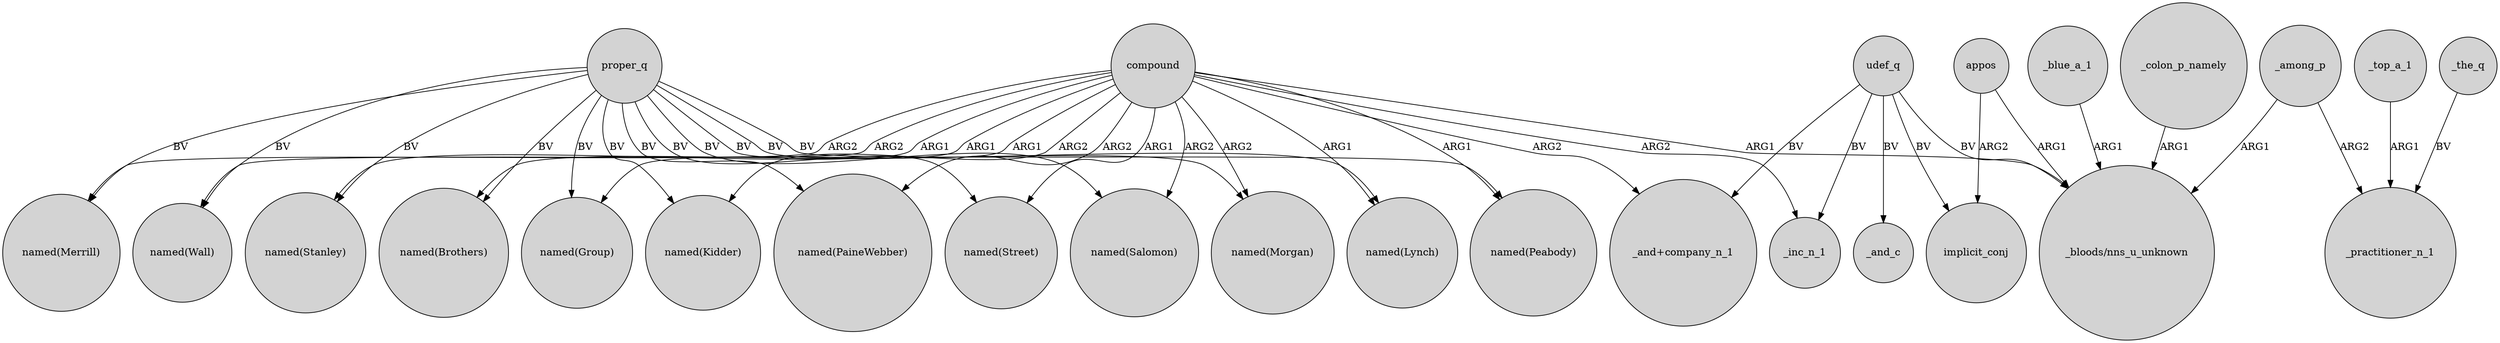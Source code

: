 digraph {
	node [shape=circle style=filled]
	compound -> "named(Kidder)" [label=ARG2]
	compound -> "named(Lynch)" [label=ARG1]
	udef_q -> _inc_n_1 [label=BV]
	compound -> "named(Street)" [label=ARG1]
	proper_q -> "named(Wall)" [label=BV]
	compound -> "named(Stanley)" [label=ARG1]
	proper_q -> "named(Brothers)" [label=BV]
	proper_q -> "named(Lynch)" [label=BV]
	proper_q -> "named(Morgan)" [label=BV]
	appos -> implicit_conj [label=ARG2]
	proper_q -> "named(Peabody)" [label=BV]
	compound -> "named(Merrill)" [label=ARG2]
	compound -> "named(PaineWebber)" [label=ARG2]
	udef_q -> implicit_conj [label=BV]
	compound -> "named(Brothers)" [label=ARG1]
	compound -> "named(Morgan)" [label=ARG2]
	compound -> "named(Group)" [label=ARG1]
	proper_q -> "named(Street)" [label=BV]
	compound -> "_bloods/nns_u_unknown" [label=ARG1]
	compound -> "named(Wall)" [label=ARG2]
	_among_p -> "_bloods/nns_u_unknown" [label=ARG1]
	compound -> "_and+company_n_1" [label=ARG2]
	compound -> "named(Peabody)" [label=ARG1]
	proper_q -> "named(Salomon)" [label=BV]
	proper_q -> "named(Kidder)" [label=BV]
	proper_q -> "named(PaineWebber)" [label=BV]
	proper_q -> "named(Stanley)" [label=BV]
	appos -> "_bloods/nns_u_unknown" [label=ARG1]
	_top_a_1 -> _practitioner_n_1 [label=ARG1]
	_the_q -> _practitioner_n_1 [label=BV]
	udef_q -> "_bloods/nns_u_unknown" [label=BV]
	_blue_a_1 -> "_bloods/nns_u_unknown" [label=ARG1]
	compound -> "named(Salomon)" [label=ARG2]
	_among_p -> _practitioner_n_1 [label=ARG2]
	udef_q -> "_and+company_n_1" [label=BV]
	proper_q -> "named(Merrill)" [label=BV]
	proper_q -> "named(Group)" [label=BV]
	udef_q -> _and_c [label=BV]
	compound -> _inc_n_1 [label=ARG2]
	_colon_p_namely -> "_bloods/nns_u_unknown" [label=ARG1]
}
